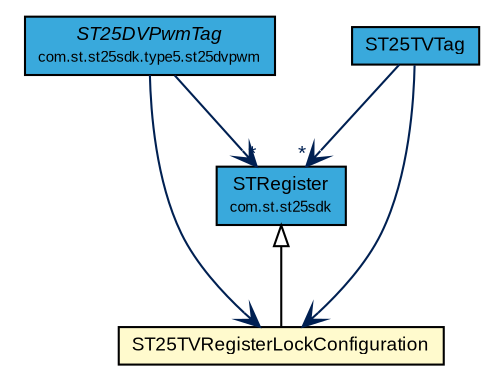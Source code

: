 #!/usr/local/bin/dot
#
# Class diagram 
# Generated by UMLGraph version R5_7_2-3-gee82a7 (http://www.umlgraph.org/)
#

digraph G {
	edge [fontname="arial",fontsize=10,labelfontname="arial",labelfontsize=10];
	node [fontname="arial",fontsize=10,shape=plaintext];
	nodesep=0.25;
	ranksep=0.5;
	// com.st.st25sdk.STRegister
	c41191 [label=<<table title="com.st.st25sdk.STRegister" border="0" cellborder="1" cellspacing="0" cellpadding="2" port="p" bgcolor="#39a9dc" href="../../STRegister.html">
		<tr><td><table border="0" cellspacing="0" cellpadding="1">
<tr><td align="center" balign="center"> STRegister </td></tr>
<tr><td align="center" balign="center"><font point-size="7.0"> com.st.st25sdk </font></td></tr>
		</table></td></tr>
		</table>>, URL="../../STRegister.html", fontname="arial", fontcolor="black", fontsize=9.0];
	// com.st.st25sdk.type5.st25dvpwm.ST25DVPwmTag
	c41406 [label=<<table title="com.st.st25sdk.type5.st25dvpwm.ST25DVPwmTag" border="0" cellborder="1" cellspacing="0" cellpadding="2" port="p" bgcolor="#39a9dc" href="../st25dvpwm/ST25DVPwmTag.html">
		<tr><td><table border="0" cellspacing="0" cellpadding="1">
<tr><td align="center" balign="center"><font face="arial italic"> ST25DVPwmTag </font></td></tr>
<tr><td align="center" balign="center"><font point-size="7.0"> com.st.st25sdk.type5.st25dvpwm </font></td></tr>
		</table></td></tr>
		</table>>, URL="../st25dvpwm/ST25DVPwmTag.html", fontname="arial", fontcolor="black", fontsize=9.0];
	// com.st.st25sdk.type5.st25tv.ST25TVTag
	c41414 [label=<<table title="com.st.st25sdk.type5.st25tv.ST25TVTag" border="0" cellborder="1" cellspacing="0" cellpadding="2" port="p" bgcolor="#39a9dc" href="./ST25TVTag.html">
		<tr><td><table border="0" cellspacing="0" cellpadding="1">
<tr><td align="center" balign="center"> ST25TVTag </td></tr>
		</table></td></tr>
		</table>>, URL="./ST25TVTag.html", fontname="arial", fontcolor="black", fontsize=9.0];
	// com.st.st25sdk.type5.st25tv.ST25TVRegisterLockConfiguration
	c41416 [label=<<table title="com.st.st25sdk.type5.st25tv.ST25TVRegisterLockConfiguration" border="0" cellborder="1" cellspacing="0" cellpadding="2" port="p" bgcolor="lemonChiffon" href="./ST25TVRegisterLockConfiguration.html">
		<tr><td><table border="0" cellspacing="0" cellpadding="1">
<tr><td align="center" balign="center"> ST25TVRegisterLockConfiguration </td></tr>
		</table></td></tr>
		</table>>, URL="./ST25TVRegisterLockConfiguration.html", fontname="arial", fontcolor="black", fontsize=9.0];
	//com.st.st25sdk.type5.st25tv.ST25TVRegisterLockConfiguration extends com.st.st25sdk.STRegister
	c41191:p -> c41416:p [dir=back,arrowtail=empty];
	// com.st.st25sdk.type5.st25dvpwm.ST25DVPwmTag NAVASSOC com.st.st25sdk.STRegister
	c41406:p -> c41191:p [taillabel="", label="", headlabel="*", fontname="arial", fontcolor="#002052", fontsize=10.0, color="#002052", arrowhead=open];
	// com.st.st25sdk.type5.st25dvpwm.ST25DVPwmTag NAVASSOC com.st.st25sdk.type5.st25tv.ST25TVRegisterLockConfiguration
	c41406:p -> c41416:p [taillabel="", label="", headlabel="", fontname="arial", fontcolor="#002052", fontsize=10.0, color="#002052", arrowhead=open];
	// com.st.st25sdk.type5.st25tv.ST25TVTag NAVASSOC com.st.st25sdk.STRegister
	c41414:p -> c41191:p [taillabel="", label="", headlabel="*", fontname="arial", fontcolor="#002052", fontsize=10.0, color="#002052", arrowhead=open];
	// com.st.st25sdk.type5.st25tv.ST25TVTag NAVASSOC com.st.st25sdk.type5.st25tv.ST25TVRegisterLockConfiguration
	c41414:p -> c41416:p [taillabel="", label="", headlabel="", fontname="arial", fontcolor="#002052", fontsize=10.0, color="#002052", arrowhead=open];
}

